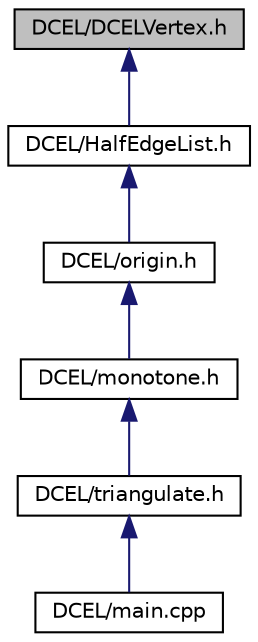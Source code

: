 digraph "DCEL/DCELVertex.h"
{
  edge [fontname="Helvetica",fontsize="10",labelfontname="Helvetica",labelfontsize="10"];
  node [fontname="Helvetica",fontsize="10",shape=record];
  Node1 [label="DCEL/DCELVertex.h",height=0.2,width=0.4,color="black", fillcolor="grey75", style="filled", fontcolor="black"];
  Node1 -> Node2 [dir="back",color="midnightblue",fontsize="10",style="solid",fontname="Helvetica"];
  Node2 [label="DCEL/HalfEdgeList.h",height=0.2,width=0.4,color="black", fillcolor="white", style="filled",URL="$HalfEdgeList_8h.html"];
  Node2 -> Node3 [dir="back",color="midnightblue",fontsize="10",style="solid",fontname="Helvetica"];
  Node3 [label="DCEL/origin.h",height=0.2,width=0.4,color="black", fillcolor="white", style="filled",URL="$DCEL_2origin_8h.html"];
  Node3 -> Node4 [dir="back",color="midnightblue",fontsize="10",style="solid",fontname="Helvetica"];
  Node4 [label="DCEL/monotone.h",height=0.2,width=0.4,color="black", fillcolor="white", style="filled",URL="$monotone_8h.html"];
  Node4 -> Node5 [dir="back",color="midnightblue",fontsize="10",style="solid",fontname="Helvetica"];
  Node5 [label="DCEL/triangulate.h",height=0.2,width=0.4,color="black", fillcolor="white", style="filled",URL="$triangulate_8h.html"];
  Node5 -> Node6 [dir="back",color="midnightblue",fontsize="10",style="solid",fontname="Helvetica"];
  Node6 [label="DCEL/main.cpp",height=0.2,width=0.4,color="black", fillcolor="white", style="filled",URL="$DCEL_2main_8cpp.html"];
}
